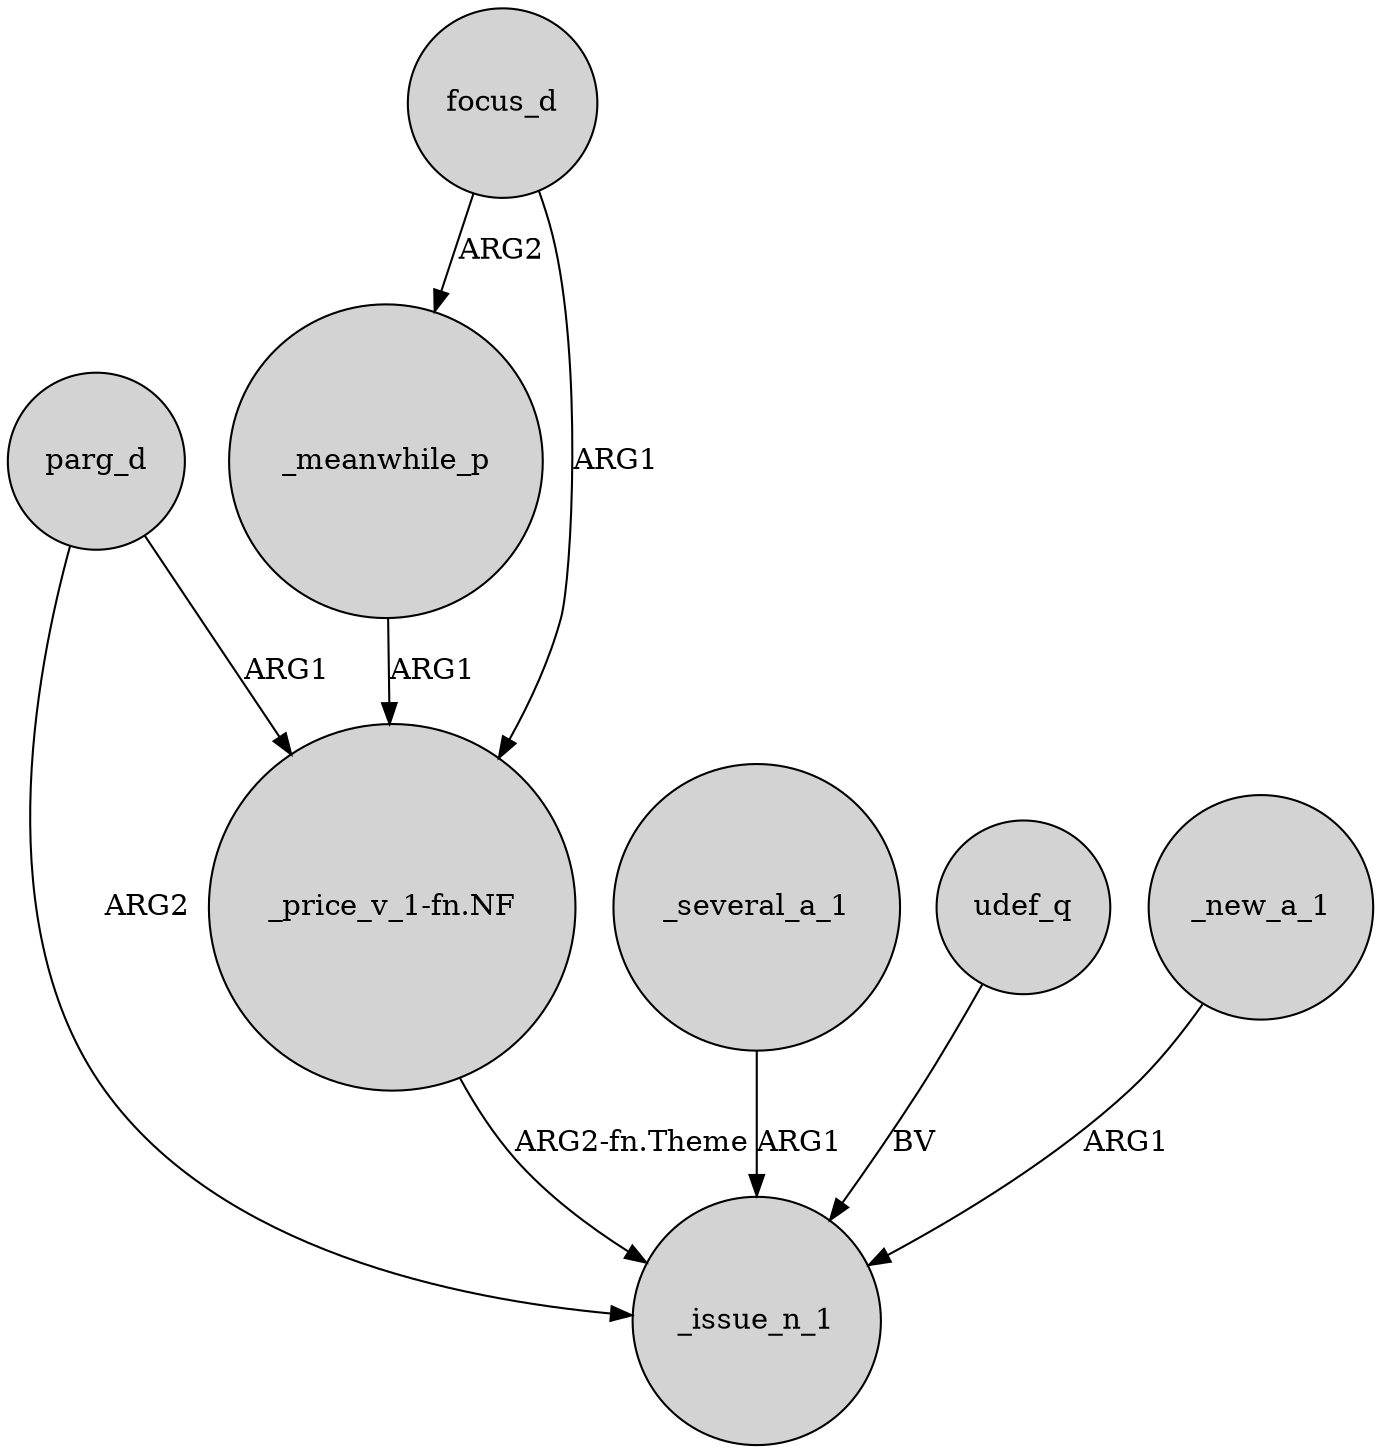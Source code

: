 digraph {
	node [shape=circle style=filled]
	parg_d -> _issue_n_1 [label=ARG2]
	_meanwhile_p -> "_price_v_1-fn.NF" [label=ARG1]
	focus_d -> _meanwhile_p [label=ARG2]
	_several_a_1 -> _issue_n_1 [label=ARG1]
	focus_d -> "_price_v_1-fn.NF" [label=ARG1]
	udef_q -> _issue_n_1 [label=BV]
	_new_a_1 -> _issue_n_1 [label=ARG1]
	"_price_v_1-fn.NF" -> _issue_n_1 [label="ARG2-fn.Theme"]
	parg_d -> "_price_v_1-fn.NF" [label=ARG1]
}

